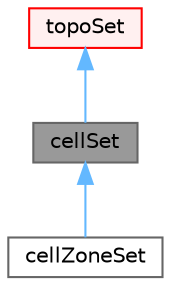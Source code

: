 digraph "cellSet"
{
 // LATEX_PDF_SIZE
  bgcolor="transparent";
  edge [fontname=Helvetica,fontsize=10,labelfontname=Helvetica,labelfontsize=10];
  node [fontname=Helvetica,fontsize=10,shape=box,height=0.2,width=0.4];
  Node1 [id="Node000001",label="cellSet",height=0.2,width=0.4,color="gray40", fillcolor="grey60", style="filled", fontcolor="black",tooltip="A collection of cell labels."];
  Node2 -> Node1 [id="edge1_Node000001_Node000002",dir="back",color="steelblue1",style="solid",tooltip=" "];
  Node2 [id="Node000002",label="topoSet",height=0.2,width=0.4,color="red", fillcolor="#FFF0F0", style="filled",URL="$classFoam_1_1topoSet.html",tooltip="General set of labels of mesh quantity (points, cells, faces)."];
  Node1 -> Node11 [id="edge2_Node000001_Node000011",dir="back",color="steelblue1",style="solid",tooltip=" "];
  Node11 [id="Node000011",label="cellZoneSet",height=0.2,width=0.4,color="gray40", fillcolor="white", style="filled",URL="$classFoam_1_1cellZoneSet.html",tooltip="Like cellSet but -reads data from cellZone -updates cellZone when writing."];
}

